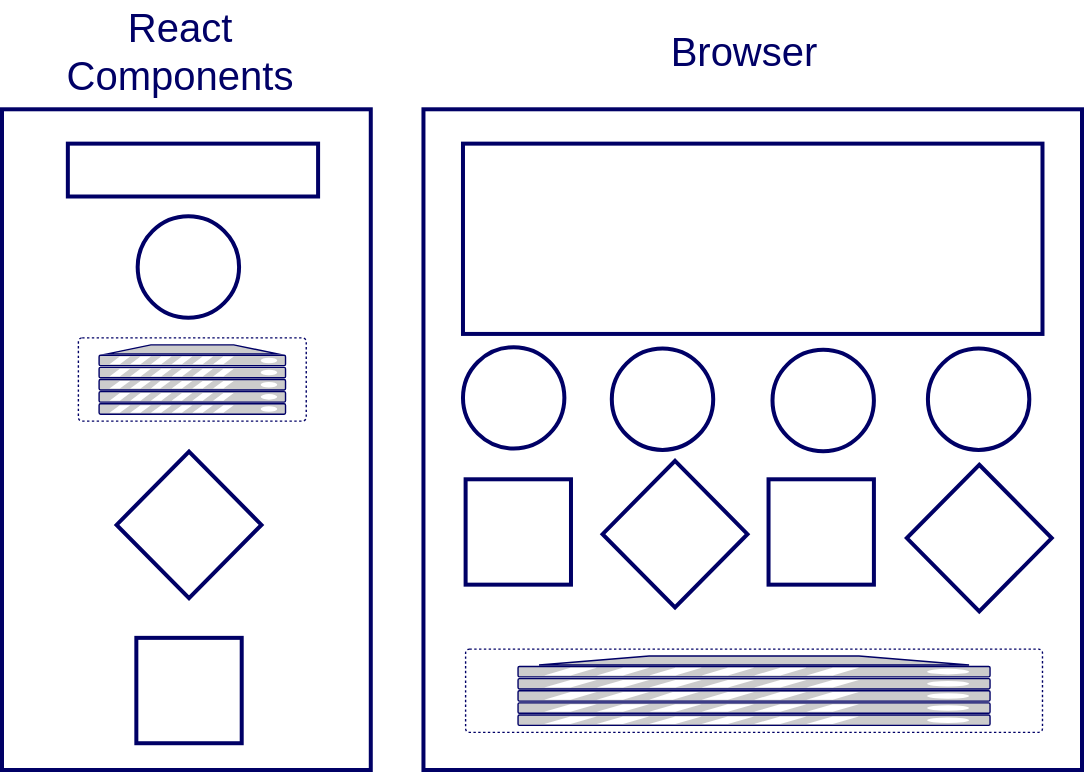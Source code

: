 <mxfile version="20.2.3" type="device"><diagram id="V-NbG4twj4_uk_xWPdZp" name="Page-1"><mxGraphModel dx="1774" dy="1136" grid="0" gridSize="10" guides="1" tooltips="1" connect="1" arrows="1" fold="1" page="1" pageScale="1" pageWidth="1169" pageHeight="827" math="0" shadow="0"><root><mxCell id="0"/><mxCell id="1" parent="0"/><mxCell id="98MlxtCYS1Z14DB_NtRs-9" value="" style="rounded=0;whiteSpace=wrap;html=1;fontSize=20;strokeWidth=2;strokeColor=#000066;container=0;" vertex="1" parent="1"><mxGeometry x="310" y="239.643" width="184.39" height="330.357" as="geometry"/></mxCell><mxCell id="98MlxtCYS1Z14DB_NtRs-2" value="" style="rounded=0;whiteSpace=wrap;html=1;strokeWidth=2;strokeColor=#000066;container=0;" vertex="1" parent="1"><mxGeometry x="342.927" y="256.821" width="125.122" height="26.429" as="geometry"/></mxCell><mxCell id="98MlxtCYS1Z14DB_NtRs-4" value="" style="ellipse;whiteSpace=wrap;html=1;aspect=fixed;strokeWidth=2;strokeColor=#000066;container=0;" vertex="1" parent="1"><mxGeometry x="377.829" y="293.161" width="50.707" height="50.707" as="geometry"/></mxCell><mxCell id="98MlxtCYS1Z14DB_NtRs-5" value="" style="rhombus;whiteSpace=wrap;html=1;strokeWidth=2;strokeColor=#000066;container=0;" vertex="1" parent="1"><mxGeometry x="367.293" y="410.768" width="72.439" height="73.339" as="geometry"/></mxCell><mxCell id="98MlxtCYS1Z14DB_NtRs-7" value="" style="whiteSpace=wrap;html=1;aspect=fixed;strokeWidth=2;strokeColor=#000066;container=0;" vertex="1" parent="1"><mxGeometry x="377.171" y="503.929" width="52.683" height="52.683" as="geometry"/></mxCell><mxCell id="98MlxtCYS1Z14DB_NtRs-8" value="React Components" style="text;html=1;strokeColor=none;fillColor=none;align=center;verticalAlign=middle;whiteSpace=wrap;rounded=0;fontSize=20;fontStyle=0;fontColor=#000066;strokeWidth=2;container=0;" vertex="1" parent="1"><mxGeometry x="317.244" y="200" width="163.976" height="19.821" as="geometry"/></mxCell><mxCell id="98MlxtCYS1Z14DB_NtRs-10" value="" style="fontColor=#0066CC;verticalAlign=top;verticalLabelPosition=bottom;labelPosition=center;align=center;html=1;outlineConnect=0;fillColor=#CCCCCC;strokeColor=#000066;gradientColor=none;gradientDirection=north;strokeWidth=2;shape=mxgraph.networks.virtual_server;fontSize=20;container=0;" vertex="1" parent="1"><mxGeometry x="348.195" y="353.946" width="113.927" height="41.625" as="geometry"/></mxCell><mxCell id="98MlxtCYS1Z14DB_NtRs-11" value="" style="rounded=0;whiteSpace=wrap;html=1;fontSize=20;strokeWidth=2;strokeColor=#000066;container=0;" vertex="1" parent="1"><mxGeometry x="520.732" y="239.643" width="329.268" height="330.357" as="geometry"/></mxCell><mxCell id="98MlxtCYS1Z14DB_NtRs-12" value="" style="rounded=0;whiteSpace=wrap;html=1;strokeWidth=2;strokeColor=#000066;container=0;" vertex="1" parent="1"><mxGeometry x="540.488" y="256.821" width="289.756" height="95.143" as="geometry"/></mxCell><mxCell id="98MlxtCYS1Z14DB_NtRs-13" value="Browser" style="text;html=1;strokeColor=none;fillColor=none;align=center;verticalAlign=middle;whiteSpace=wrap;rounded=0;fontSize=20;fontStyle=0;fontColor=#000066;strokeWidth=2;container=0;" vertex="1" parent="1"><mxGeometry x="614.902" y="200" width="131.707" height="19.821" as="geometry"/></mxCell><mxCell id="98MlxtCYS1Z14DB_NtRs-15" value="" style="ellipse;whiteSpace=wrap;html=1;aspect=fixed;strokeWidth=2;strokeColor=#000066;container=0;" vertex="1" parent="1"><mxGeometry x="540.488" y="358.571" width="50.707" height="50.707" as="geometry"/></mxCell><mxCell id="98MlxtCYS1Z14DB_NtRs-16" value="" style="ellipse;whiteSpace=wrap;html=1;aspect=fixed;strokeWidth=2;strokeColor=#000066;container=0;" vertex="1" parent="1"><mxGeometry x="614.902" y="359.232" width="50.707" height="50.707" as="geometry"/></mxCell><mxCell id="98MlxtCYS1Z14DB_NtRs-17" value="" style="ellipse;whiteSpace=wrap;html=1;aspect=fixed;strokeWidth=2;strokeColor=#000066;container=0;" vertex="1" parent="1"><mxGeometry x="695.244" y="359.893" width="50.707" height="50.707" as="geometry"/></mxCell><mxCell id="98MlxtCYS1Z14DB_NtRs-18" value="" style="ellipse;whiteSpace=wrap;html=1;aspect=fixed;strokeWidth=2;strokeColor=#000066;container=0;" vertex="1" parent="1"><mxGeometry x="772.951" y="359.232" width="50.707" height="50.707" as="geometry"/></mxCell><mxCell id="98MlxtCYS1Z14DB_NtRs-19" value="" style="whiteSpace=wrap;html=1;aspect=fixed;strokeWidth=2;strokeColor=#000066;container=0;" vertex="1" parent="1"><mxGeometry x="541.805" y="424.643" width="52.683" height="52.683" as="geometry"/></mxCell><mxCell id="98MlxtCYS1Z14DB_NtRs-20" value="" style="rhombus;whiteSpace=wrap;html=1;strokeWidth=2;strokeColor=#000066;container=0;" vertex="1" parent="1"><mxGeometry x="610.293" y="415.393" width="72.439" height="73.339" as="geometry"/></mxCell><mxCell id="98MlxtCYS1Z14DB_NtRs-24" value="" style="whiteSpace=wrap;html=1;aspect=fixed;strokeWidth=2;strokeColor=#000066;container=0;" vertex="1" parent="1"><mxGeometry x="693.268" y="424.643" width="52.683" height="52.683" as="geometry"/></mxCell><mxCell id="98MlxtCYS1Z14DB_NtRs-25" value="" style="rhombus;whiteSpace=wrap;html=1;strokeWidth=2;strokeColor=#000066;container=0;" vertex="1" parent="1"><mxGeometry x="762.415" y="417.375" width="72.439" height="73.339" as="geometry"/></mxCell><mxCell id="98MlxtCYS1Z14DB_NtRs-26" value="" style="fontColor=#0066CC;verticalAlign=top;verticalLabelPosition=bottom;labelPosition=center;align=center;html=1;outlineConnect=0;fillColor=#CCCCCC;strokeColor=#000066;gradientColor=none;gradientDirection=north;strokeWidth=2;shape=mxgraph.networks.virtual_server;fontSize=20;container=0;" vertex="1" parent="1"><mxGeometry x="541.805" y="509.545" width="288.439" height="41.625" as="geometry"/></mxCell></root></mxGraphModel></diagram></mxfile>